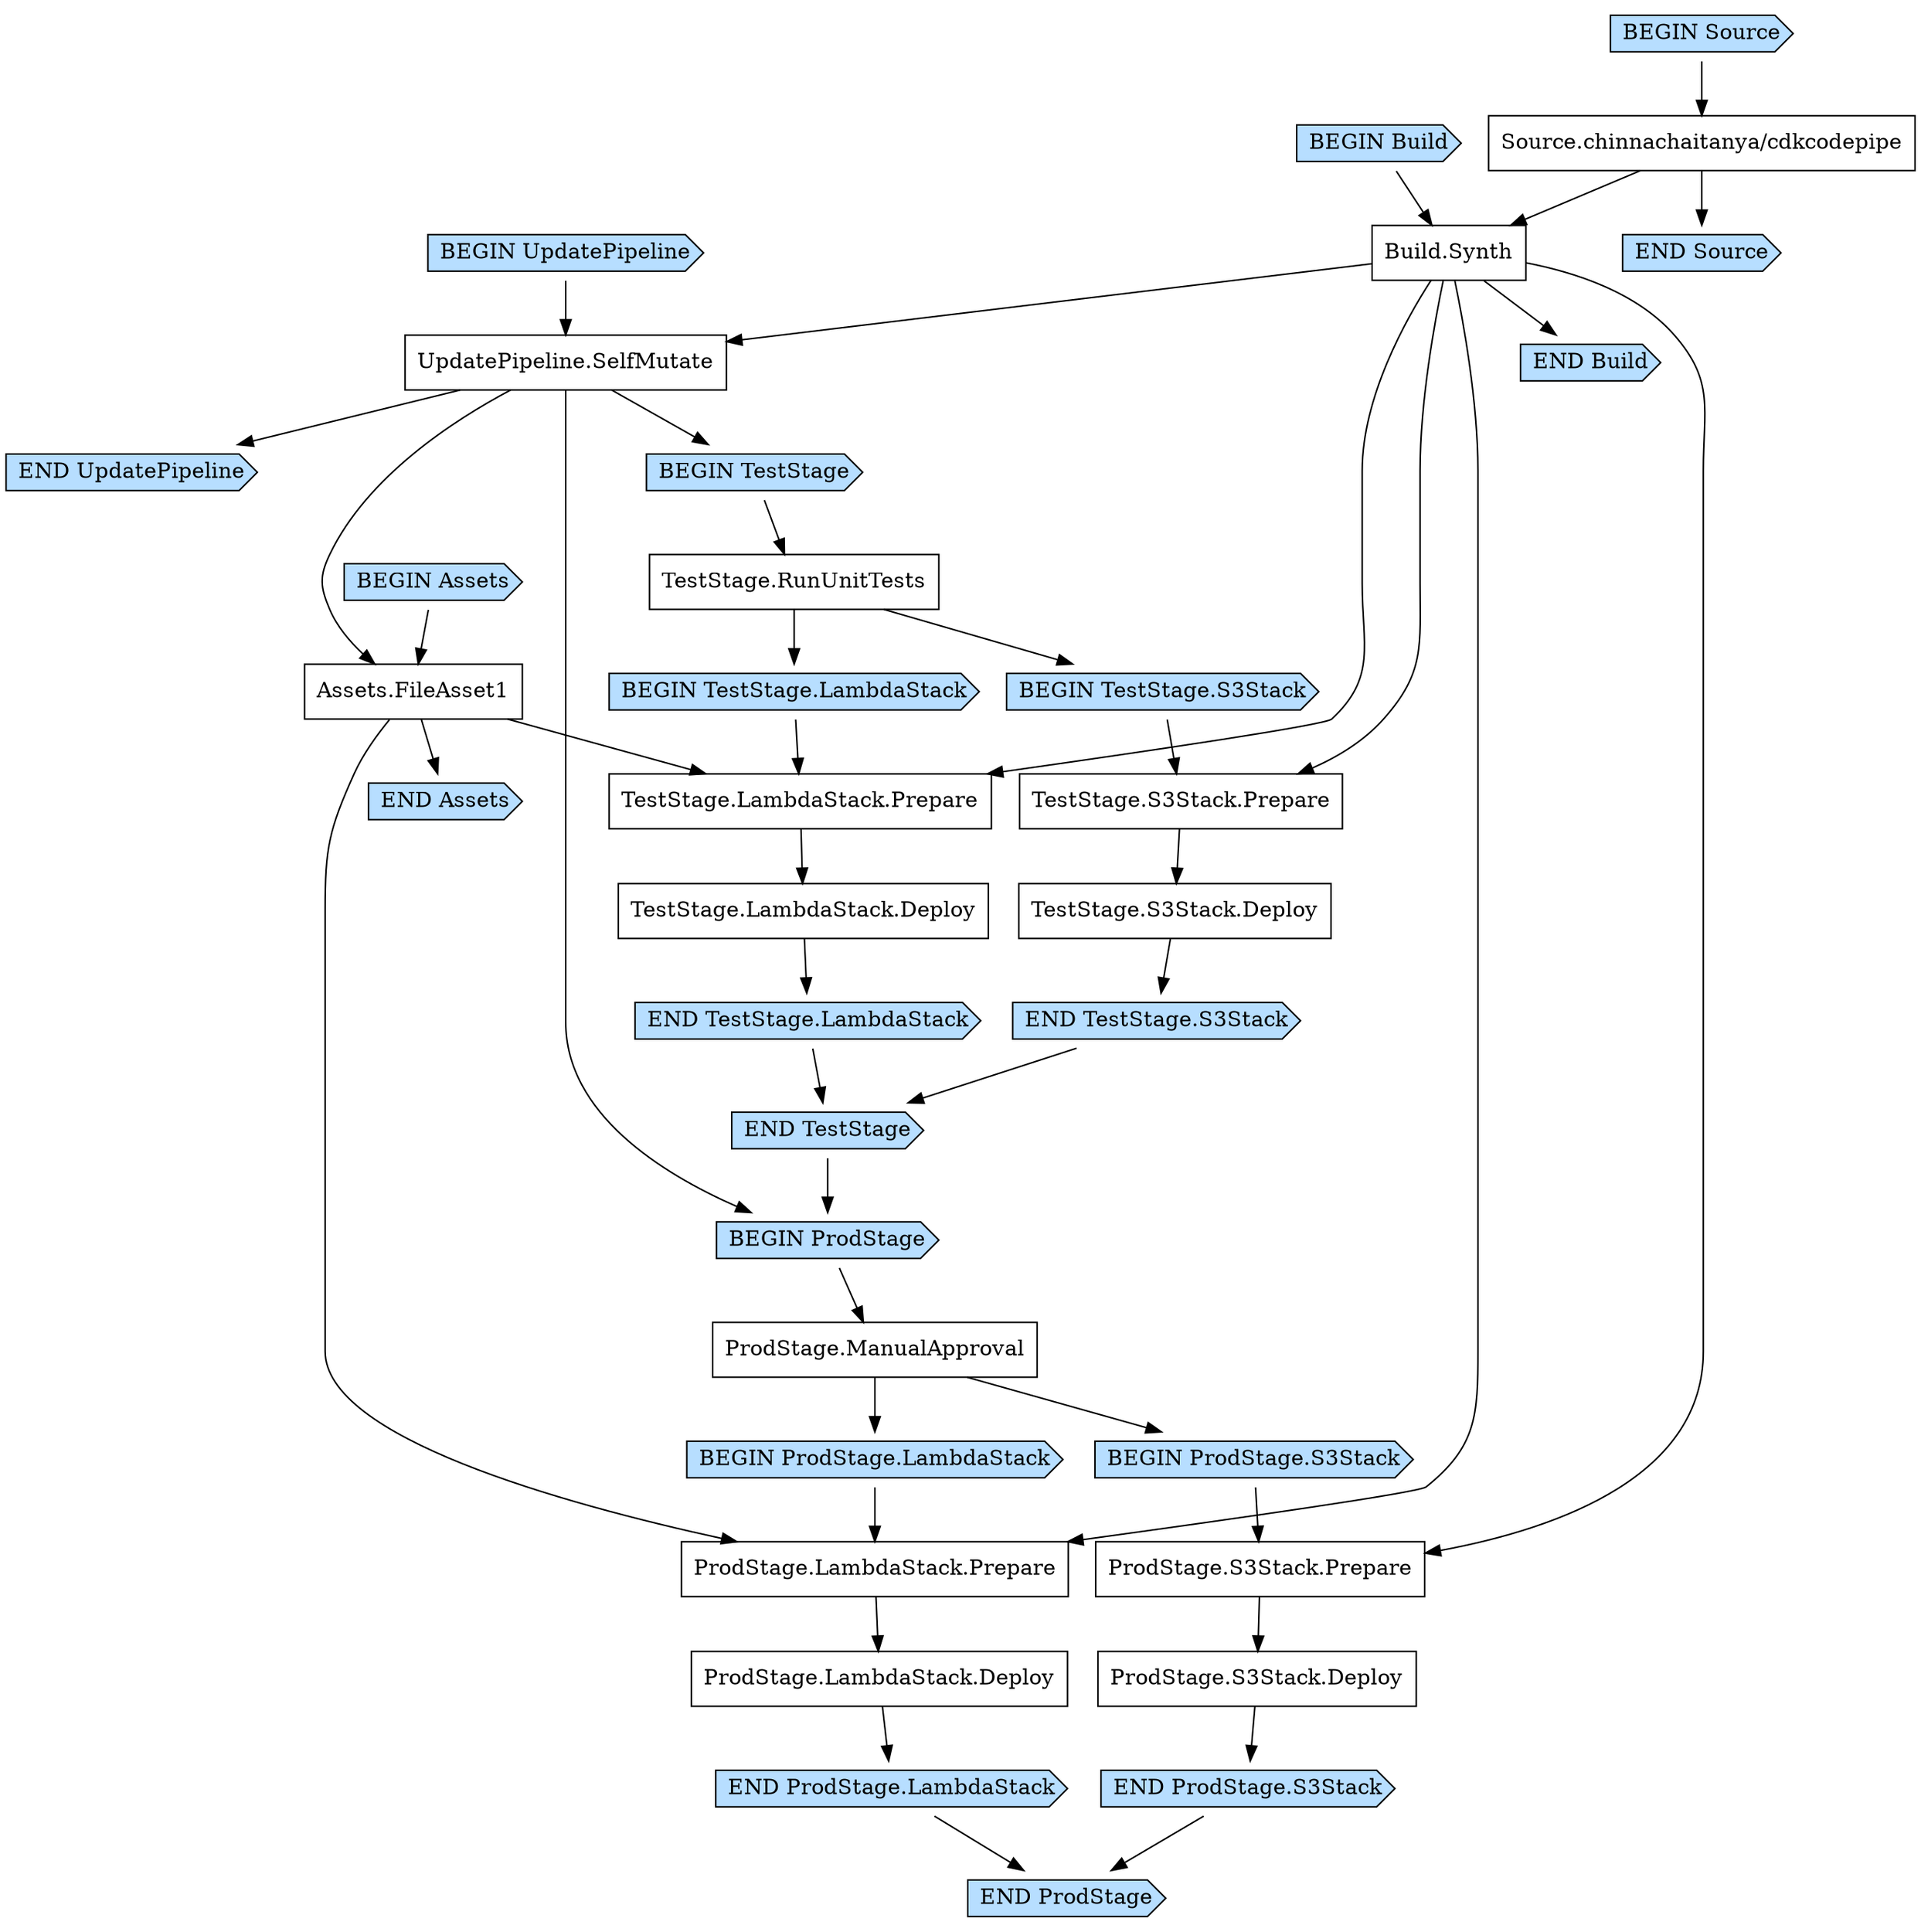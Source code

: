 digraph G {
  # Arrows represent an "unlocks" relationship (opposite of dependency). So chosen
  # because the layout looks more natural that way.
  # To represent subgraph dependencies, subgraphs are represented by BEGIN/END nodes.
  # To render: `dot -Tsvg CodepipelineappStack7testPipeline79CB5138.dot > graph.svg`, open in a browser.
  node [shape="box"];
"BEGIN Build" [shape="cds", style="filled", fillcolor="#b7deff"];
"END Build" [shape="cds", style="filled", fillcolor="#b7deff"];
"Build.Synth";
"Source.chinnachaitanya/cdkcodepipe" -> "Build.Synth";
"BEGIN Build" -> "Build.Synth";
"Build.Synth" -> "END Build";
"BEGIN UpdatePipeline" [shape="cds", style="filled", fillcolor="#b7deff"];
"END UpdatePipeline" [shape="cds", style="filled", fillcolor="#b7deff"];
"UpdatePipeline.SelfMutate";
"Build.Synth" -> "UpdatePipeline.SelfMutate";
"BEGIN UpdatePipeline" -> "UpdatePipeline.SelfMutate";
"UpdatePipeline.SelfMutate" -> "END UpdatePipeline";
"BEGIN Assets" [shape="cds", style="filled", fillcolor="#b7deff"];
"END Assets" [shape="cds", style="filled", fillcolor="#b7deff"];
"Assets.FileAsset1";
"UpdatePipeline.SelfMutate" -> "Assets.FileAsset1";
"BEGIN Assets" -> "Assets.FileAsset1";
"Assets.FileAsset1" -> "END Assets";
"BEGIN TestStage" [shape="cds", style="filled", fillcolor="#b7deff"];
"END TestStage" [shape="cds", style="filled", fillcolor="#b7deff"];
"UpdatePipeline.SelfMutate" -> "BEGIN TestStage";
"BEGIN TestStage.LambdaStack" [shape="cds", style="filled", fillcolor="#b7deff"];
"END TestStage.LambdaStack" [shape="cds", style="filled", fillcolor="#b7deff"];
"TestStage.RunUnitTests" -> "BEGIN TestStage.LambdaStack";
"TestStage.LambdaStack.Deploy";
"TestStage.LambdaStack.Prepare" -> "TestStage.LambdaStack.Deploy";
"TestStage.LambdaStack.Prepare";
"Build.Synth" -> "TestStage.LambdaStack.Prepare";
"Assets.FileAsset1" -> "TestStage.LambdaStack.Prepare";
"BEGIN TestStage.LambdaStack" -> "TestStage.LambdaStack.Prepare";
"TestStage.LambdaStack.Deploy" -> "END TestStage.LambdaStack";
"BEGIN TestStage.S3Stack" [shape="cds", style="filled", fillcolor="#b7deff"];
"END TestStage.S3Stack" [shape="cds", style="filled", fillcolor="#b7deff"];
"TestStage.RunUnitTests" -> "BEGIN TestStage.S3Stack";
"TestStage.S3Stack.Deploy";
"TestStage.S3Stack.Prepare" -> "TestStage.S3Stack.Deploy";
"TestStage.S3Stack.Prepare";
"Build.Synth" -> "TestStage.S3Stack.Prepare";
"BEGIN TestStage.S3Stack" -> "TestStage.S3Stack.Prepare";
"TestStage.S3Stack.Deploy" -> "END TestStage.S3Stack";
"TestStage.RunUnitTests";
"BEGIN TestStage" -> "TestStage.RunUnitTests";
"END TestStage.LambdaStack" -> "END TestStage";
"END TestStage.S3Stack" -> "END TestStage";
"BEGIN ProdStage" [shape="cds", style="filled", fillcolor="#b7deff"];
"END ProdStage" [shape="cds", style="filled", fillcolor="#b7deff"];
"UpdatePipeline.SelfMutate" -> "BEGIN ProdStage";
"END TestStage" -> "BEGIN ProdStage";
"BEGIN ProdStage.LambdaStack" [shape="cds", style="filled", fillcolor="#b7deff"];
"END ProdStage.LambdaStack" [shape="cds", style="filled", fillcolor="#b7deff"];
"ProdStage.ManualApproval" -> "BEGIN ProdStage.LambdaStack";
"ProdStage.LambdaStack.Deploy";
"ProdStage.LambdaStack.Prepare" -> "ProdStage.LambdaStack.Deploy";
"ProdStage.LambdaStack.Prepare";
"Build.Synth" -> "ProdStage.LambdaStack.Prepare";
"Assets.FileAsset1" -> "ProdStage.LambdaStack.Prepare";
"BEGIN ProdStage.LambdaStack" -> "ProdStage.LambdaStack.Prepare";
"ProdStage.LambdaStack.Deploy" -> "END ProdStage.LambdaStack";
"BEGIN ProdStage.S3Stack" [shape="cds", style="filled", fillcolor="#b7deff"];
"END ProdStage.S3Stack" [shape="cds", style="filled", fillcolor="#b7deff"];
"ProdStage.ManualApproval" -> "BEGIN ProdStage.S3Stack";
"ProdStage.S3Stack.Deploy";
"ProdStage.S3Stack.Prepare" -> "ProdStage.S3Stack.Deploy";
"ProdStage.S3Stack.Prepare";
"Build.Synth" -> "ProdStage.S3Stack.Prepare";
"BEGIN ProdStage.S3Stack" -> "ProdStage.S3Stack.Prepare";
"ProdStage.S3Stack.Deploy" -> "END ProdStage.S3Stack";
"ProdStage.ManualApproval";
"BEGIN ProdStage" -> "ProdStage.ManualApproval";
"END ProdStage.LambdaStack" -> "END ProdStage";
"END ProdStage.S3Stack" -> "END ProdStage";
"BEGIN Source" [shape="cds", style="filled", fillcolor="#b7deff"];
"END Source" [shape="cds", style="filled", fillcolor="#b7deff"];
"Source.chinnachaitanya/cdkcodepipe";
"BEGIN Source" -> "Source.chinnachaitanya/cdkcodepipe";
"Source.chinnachaitanya/cdkcodepipe" -> "END Source";
}